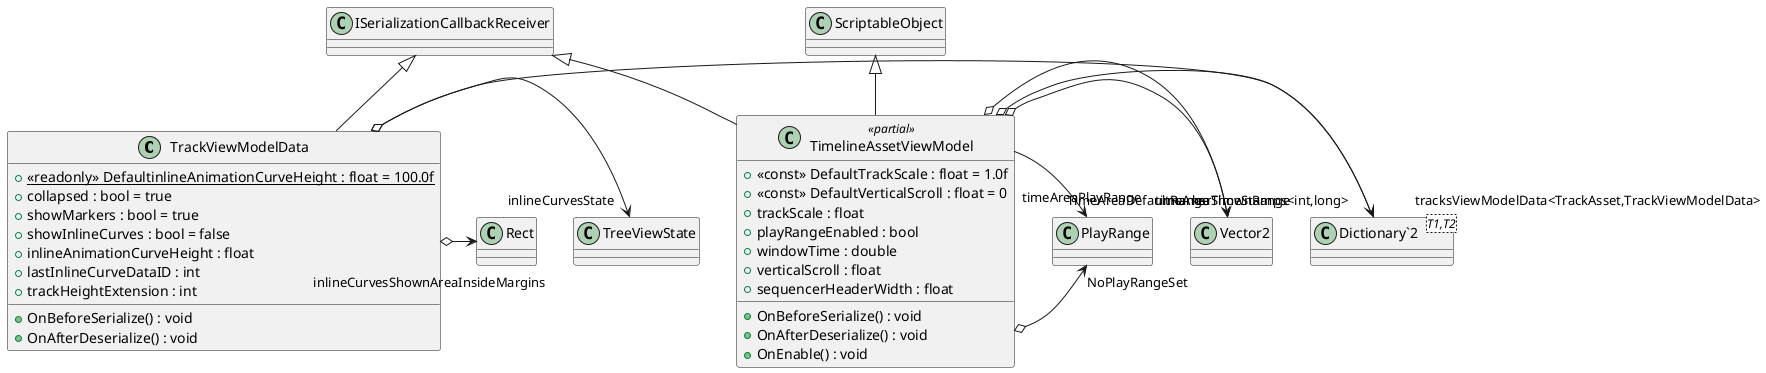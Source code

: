@startuml
class TrackViewModelData {
    + {static} <<readonly>> DefaultinlineAnimationCurveHeight : float = 100.0f
    + collapsed : bool = true
    + showMarkers : bool = true
    + showInlineCurves : bool = false
    + inlineAnimationCurveHeight : float
    + lastInlineCurveDataID : int
    + trackHeightExtension : int
    + OnBeforeSerialize() : void
    + OnAfterDeserialize() : void
}
class TimelineAssetViewModel <<partial>> {
    + <<const>> DefaultTrackScale : float = 1.0f
    + <<const>> DefaultVerticalScroll : float = 0
    + trackScale : float
    + playRangeEnabled : bool
    + windowTime : double
    + verticalScroll : float
    + sequencerHeaderWidth : float
    + OnBeforeSerialize() : void
    + OnAfterDeserialize() : void
    + OnEnable() : void
}
class "Dictionary`2"<T1,T2> {
}
ISerializationCallbackReceiver <|-- TrackViewModelData
TrackViewModelData o-> "inlineCurvesState" TreeViewState
TrackViewModelData o-> "inlineCurvesShownAreaInsideMargins" Rect
TrackViewModelData o-> "markerTimeStamps<int,long>" "Dictionary`2"
ScriptableObject <|-- TimelineAssetViewModel
ISerializationCallbackReceiver <|-- TimelineAssetViewModel
TimelineAssetViewModel o-> "TimeAreaDefaultRange" Vector2
TimelineAssetViewModel o-> "NoPlayRangeSet" PlayRange
TimelineAssetViewModel o-> "timeAreaShownRange" Vector2
TimelineAssetViewModel --> "timeAreaPlayRange" PlayRange
TimelineAssetViewModel o-> "tracksViewModelData<TrackAsset,TrackViewModelData>" "Dictionary`2"
@enduml
